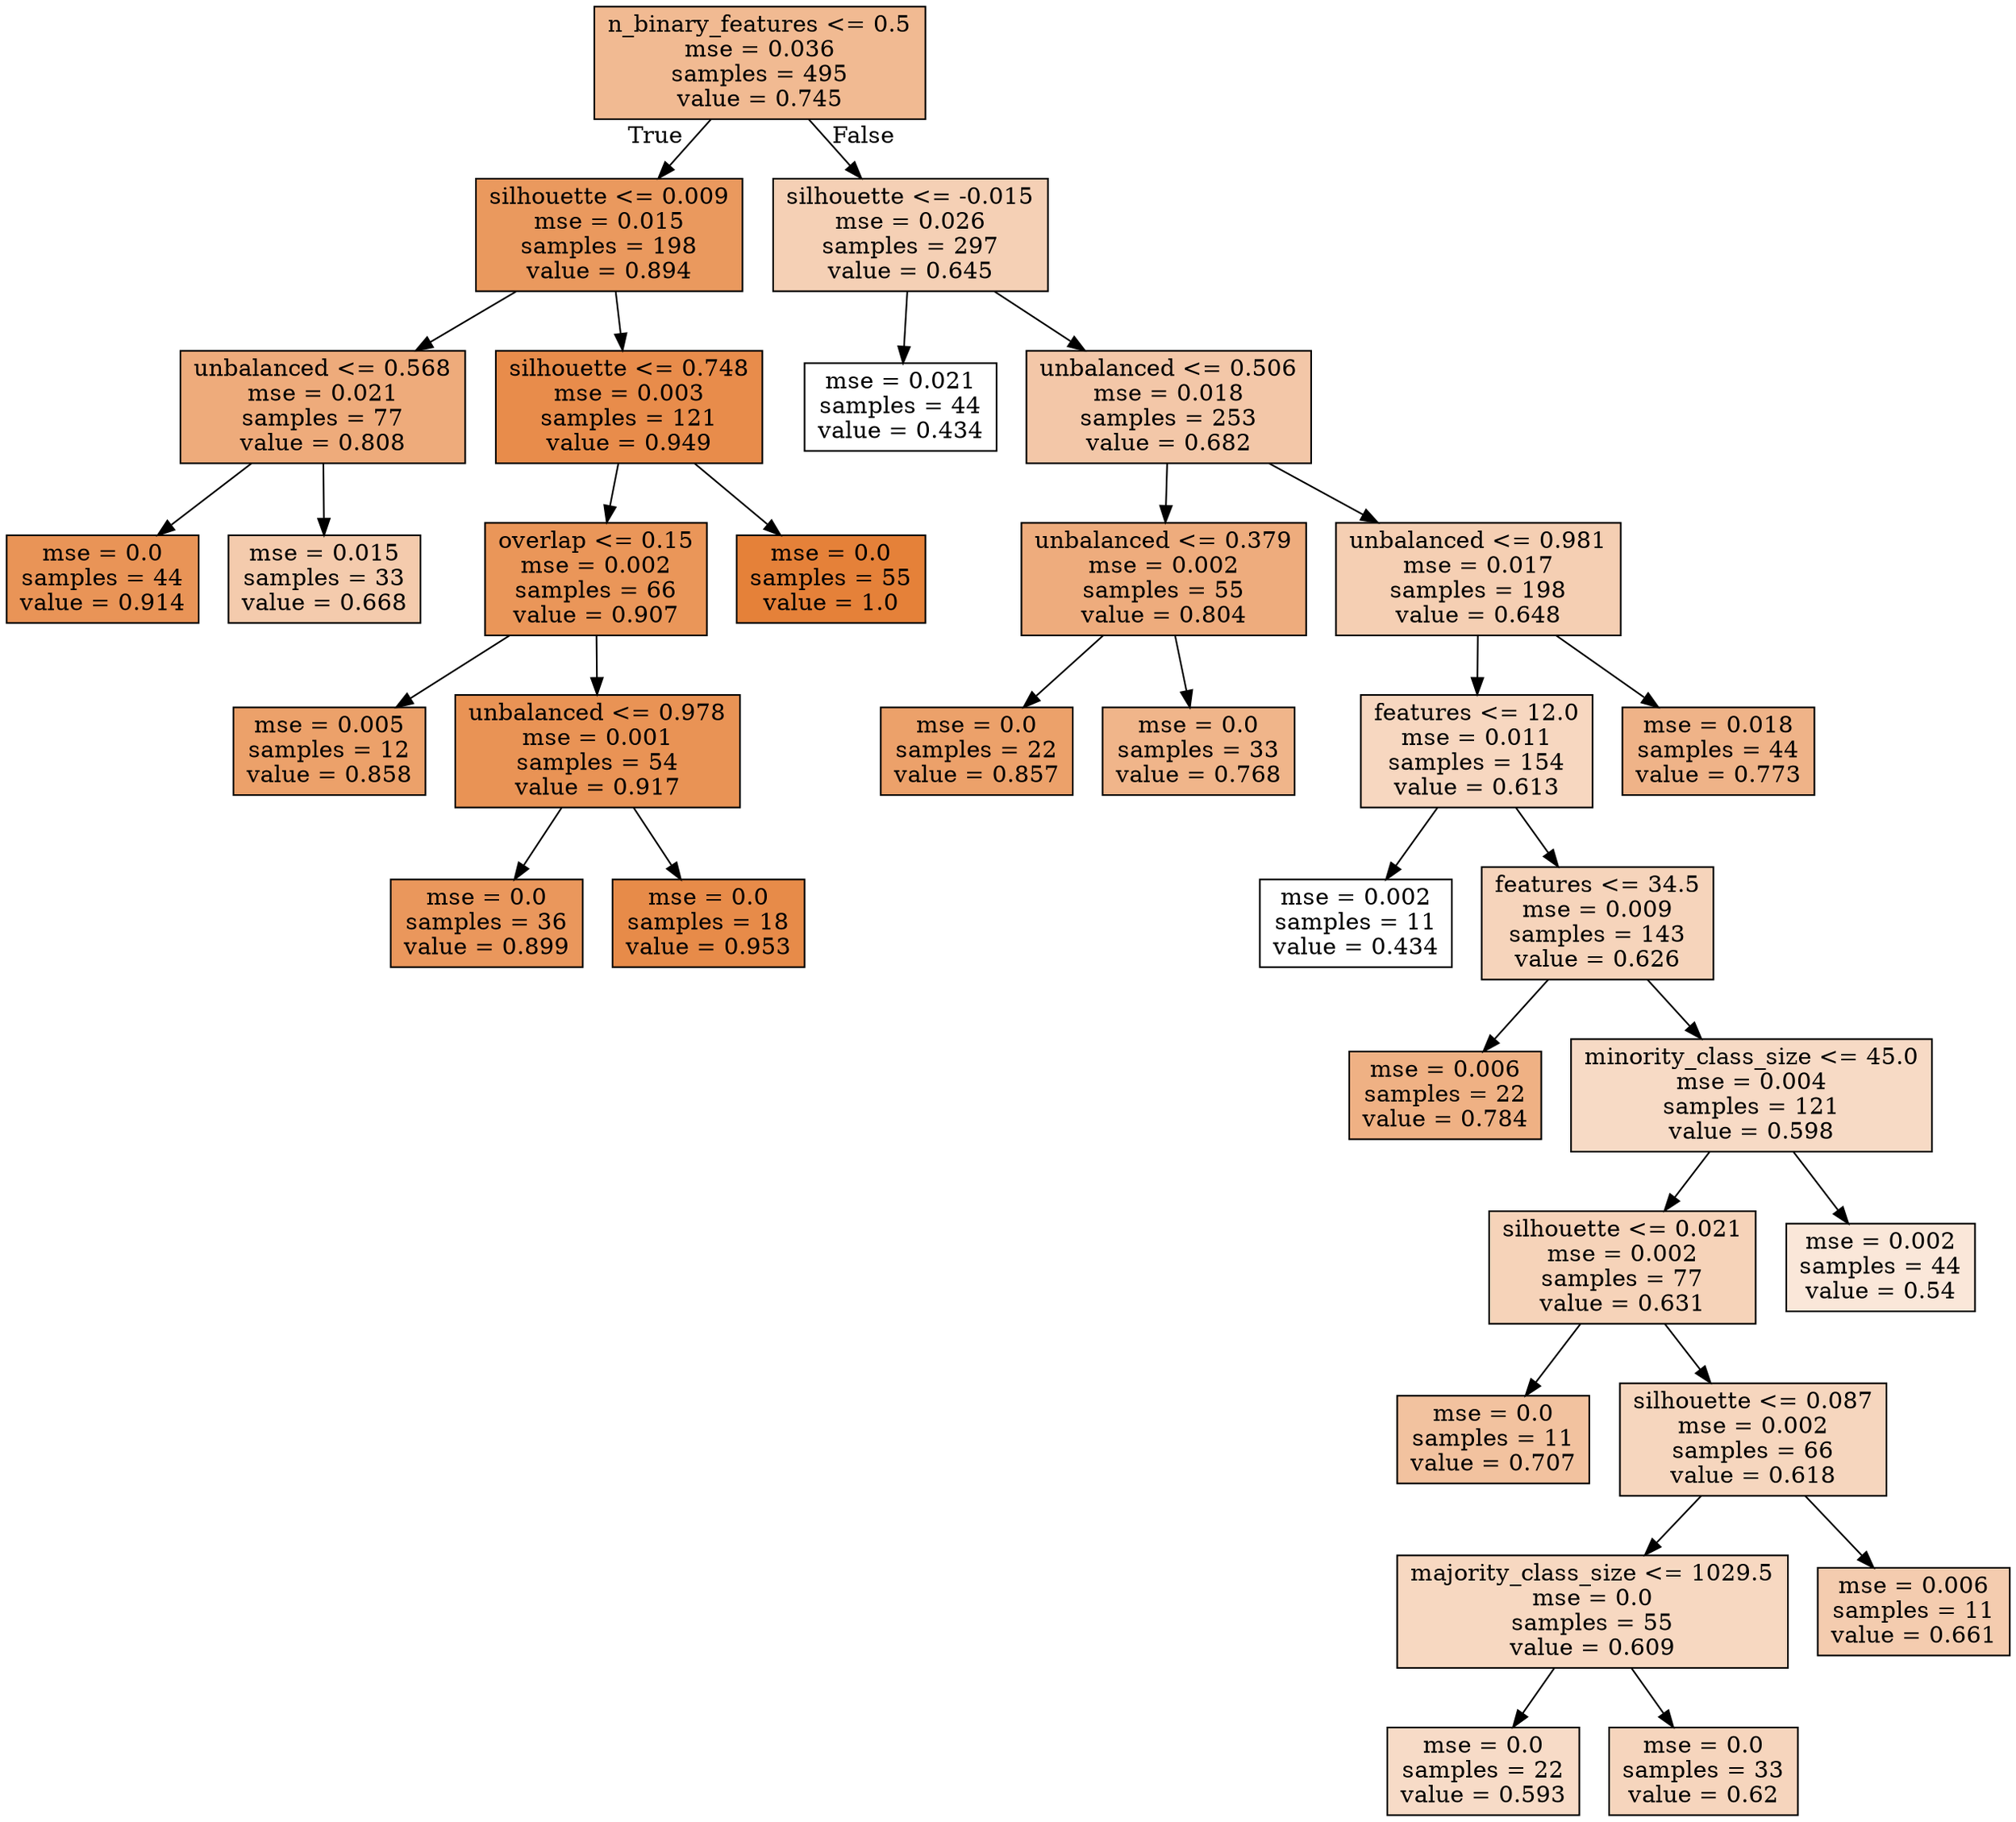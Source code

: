 digraph Tree {
node [shape=box, style="filled", color="black"] ;
0 [label="n_binary_features <= 0.5\nmse = 0.036\nsamples = 495\nvalue = 0.745", fillcolor="#e581398c"] ;
1 [label="silhouette <= 0.009\nmse = 0.015\nsamples = 198\nvalue = 0.894", fillcolor="#e58139cf"] ;
0 -> 1 [labeldistance=2.5, labelangle=45, headlabel="True"] ;
2 [label="unbalanced <= 0.568\nmse = 0.021\nsamples = 77\nvalue = 0.808", fillcolor="#e58139a9"] ;
1 -> 2 ;
3 [label="mse = 0.0\nsamples = 44\nvalue = 0.914", fillcolor="#e58139d8"] ;
2 -> 3 ;
4 [label="mse = 0.015\nsamples = 33\nvalue = 0.668", fillcolor="#e5813969"] ;
2 -> 4 ;
5 [label="silhouette <= 0.748\nmse = 0.003\nsamples = 121\nvalue = 0.949", fillcolor="#e58139e8"] ;
1 -> 5 ;
6 [label="overlap <= 0.15\nmse = 0.002\nsamples = 66\nvalue = 0.907", fillcolor="#e58139d5"] ;
5 -> 6 ;
7 [label="mse = 0.005\nsamples = 12\nvalue = 0.858", fillcolor="#e58139bf"] ;
6 -> 7 ;
8 [label="unbalanced <= 0.978\nmse = 0.001\nsamples = 54\nvalue = 0.917", fillcolor="#e58139da"] ;
6 -> 8 ;
9 [label="mse = 0.0\nsamples = 36\nvalue = 0.899", fillcolor="#e58139d2"] ;
8 -> 9 ;
10 [label="mse = 0.0\nsamples = 18\nvalue = 0.953", fillcolor="#e58139ea"] ;
8 -> 10 ;
11 [label="mse = 0.0\nsamples = 55\nvalue = 1.0", fillcolor="#e58139ff"] ;
5 -> 11 ;
12 [label="silhouette <= -0.015\nmse = 0.026\nsamples = 297\nvalue = 0.645", fillcolor="#e581395f"] ;
0 -> 12 [labeldistance=2.5, labelangle=-45, headlabel="False"] ;
13 [label="mse = 0.021\nsamples = 44\nvalue = 0.434", fillcolor="#e5813900"] ;
12 -> 13 ;
14 [label="unbalanced <= 0.506\nmse = 0.018\nsamples = 253\nvalue = 0.682", fillcolor="#e5813970"] ;
12 -> 14 ;
15 [label="unbalanced <= 0.379\nmse = 0.002\nsamples = 55\nvalue = 0.804", fillcolor="#e58139a7"] ;
14 -> 15 ;
16 [label="mse = 0.0\nsamples = 22\nvalue = 0.857", fillcolor="#e58139bf"] ;
15 -> 16 ;
17 [label="mse = 0.0\nsamples = 33\nvalue = 0.768", fillcolor="#e5813996"] ;
15 -> 17 ;
18 [label="unbalanced <= 0.981\nmse = 0.017\nsamples = 198\nvalue = 0.648", fillcolor="#e5813961"] ;
14 -> 18 ;
19 [label="features <= 12.0\nmse = 0.011\nsamples = 154\nvalue = 0.613", fillcolor="#e5813951"] ;
18 -> 19 ;
20 [label="mse = 0.002\nsamples = 11\nvalue = 0.434", fillcolor="#e5813900"] ;
19 -> 20 ;
21 [label="features <= 34.5\nmse = 0.009\nsamples = 143\nvalue = 0.626", fillcolor="#e5813957"] ;
19 -> 21 ;
22 [label="mse = 0.006\nsamples = 22\nvalue = 0.784", fillcolor="#e581399e"] ;
21 -> 22 ;
23 [label="minority_class_size <= 45.0\nmse = 0.004\nsamples = 121\nvalue = 0.598", fillcolor="#e581394a"] ;
21 -> 23 ;
24 [label="silhouette <= 0.021\nmse = 0.002\nsamples = 77\nvalue = 0.631", fillcolor="#e5813959"] ;
23 -> 24 ;
25 [label="mse = 0.0\nsamples = 11\nvalue = 0.707", fillcolor="#e581397b"] ;
24 -> 25 ;
26 [label="silhouette <= 0.087\nmse = 0.002\nsamples = 66\nvalue = 0.618", fillcolor="#e5813953"] ;
24 -> 26 ;
27 [label="majority_class_size <= 1029.5\nmse = 0.0\nsamples = 55\nvalue = 0.609", fillcolor="#e581394f"] ;
26 -> 27 ;
28 [label="mse = 0.0\nsamples = 22\nvalue = 0.593", fillcolor="#e5813948"] ;
27 -> 28 ;
29 [label="mse = 0.0\nsamples = 33\nvalue = 0.62", fillcolor="#e5813954"] ;
27 -> 29 ;
30 [label="mse = 0.006\nsamples = 11\nvalue = 0.661", fillcolor="#e5813966"] ;
26 -> 30 ;
31 [label="mse = 0.002\nsamples = 44\nvalue = 0.54", fillcolor="#e5813930"] ;
23 -> 31 ;
32 [label="mse = 0.018\nsamples = 44\nvalue = 0.773", fillcolor="#e5813999"] ;
18 -> 32 ;
}